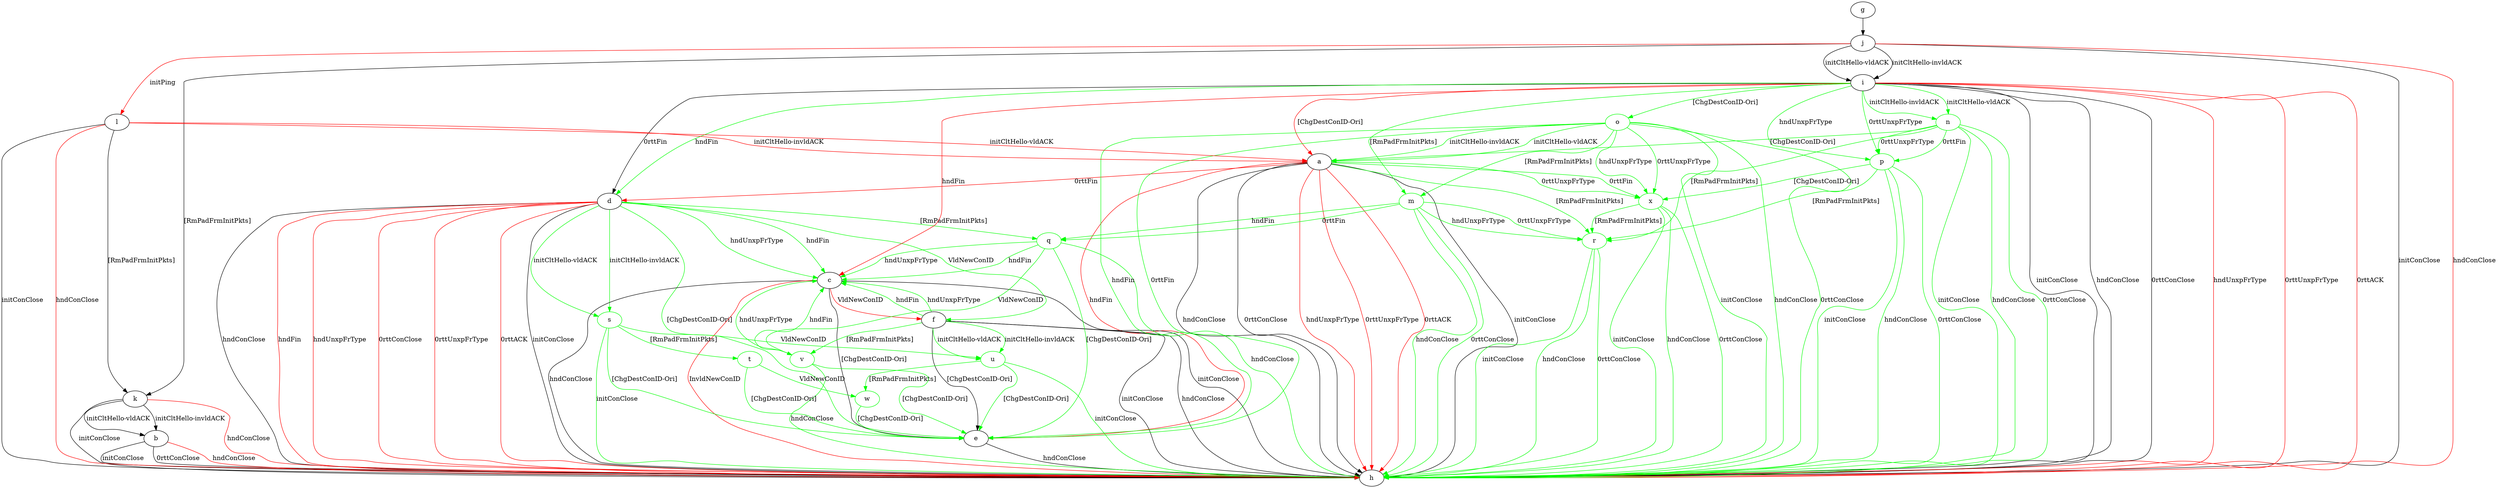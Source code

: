 digraph "" {
	a -> d	[key=0,
		color=red,
		label="0rttFin "];
	a -> e	[key=0,
		color=red,
		label="hndFin "];
	a -> h	[key=0,
		label="initConClose "];
	a -> h	[key=1,
		label="hndConClose "];
	a -> h	[key=2,
		label="0rttConClose "];
	a -> h	[key=3,
		color=red,
		label="hndUnxpFrType "];
	a -> h	[key=4,
		color=red,
		label="0rttUnxpFrType "];
	a -> h	[key=5,
		color=red,
		label="0rttACK "];
	r	[color=green];
	a -> r	[key=0,
		color=green,
		label="[RmPadFrmInitPkts] "];
	x	[color=green];
	a -> x	[key=0,
		color=green,
		label="0rttFin "];
	a -> x	[key=1,
		color=green,
		label="0rttUnxpFrType "];
	b -> h	[key=0,
		label="initConClose "];
	b -> h	[key=1,
		label="0rttConClose "];
	b -> h	[key=2,
		color=red,
		label="hndConClose "];
	c -> e	[key=0,
		label="[ChgDestConID-Ori] "];
	c -> f	[key=0,
		color=red,
		label="VldNewConID "];
	c -> h	[key=0,
		label="initConClose "];
	c -> h	[key=1,
		label="hndConClose "];
	c -> h	[key=2,
		color=red,
		label="InvldNewConID "];
	d -> c	[key=0,
		color=green,
		label="hndFin "];
	d -> c	[key=1,
		color=green,
		label="hndUnxpFrType "];
	d -> e	[key=0,
		color=green,
		label="[ChgDestConID-Ori] "];
	d -> f	[key=0,
		color=green,
		label="VldNewConID "];
	d -> h	[key=0,
		label="initConClose "];
	d -> h	[key=1,
		label="hndConClose "];
	d -> h	[key=2,
		color=red,
		label="hndFin "];
	d -> h	[key=3,
		color=red,
		label="hndUnxpFrType "];
	d -> h	[key=4,
		color=red,
		label="0rttConClose "];
	d -> h	[key=5,
		color=red,
		label="0rttUnxpFrType "];
	d -> h	[key=6,
		color=red,
		label="0rttACK "];
	q	[color=green];
	d -> q	[key=0,
		color=green,
		label="[RmPadFrmInitPkts] "];
	s	[color=green];
	d -> s	[key=0,
		color=green,
		label="initCltHello-vldACK "];
	d -> s	[key=1,
		color=green,
		label="initCltHello-invldACK "];
	e -> h	[key=0,
		label="hndConClose "];
	f -> c	[key=0,
		color=green,
		label="hndFin "];
	f -> c	[key=1,
		color=green,
		label="hndUnxpFrType "];
	f -> e	[key=0,
		label="[ChgDestConID-Ori] "];
	f -> h	[key=0,
		label="initConClose "];
	f -> h	[key=1,
		label="hndConClose "];
	u	[color=green];
	f -> u	[key=0,
		color=green,
		label="initCltHello-vldACK "];
	f -> u	[key=1,
		color=green,
		label="initCltHello-invldACK "];
	v	[color=green];
	f -> v	[key=0,
		color=green,
		label="[RmPadFrmInitPkts] "];
	g -> j	[key=0];
	i -> a	[key=0,
		color=red,
		label="[ChgDestConID-Ori] "];
	i -> c	[key=0,
		color=red,
		label="hndFin "];
	i -> d	[key=0,
		label="0rttFin "];
	i -> d	[key=1,
		color=green,
		label="hndFin "];
	i -> h	[key=0,
		label="initConClose "];
	i -> h	[key=1,
		label="hndConClose "];
	i -> h	[key=2,
		label="0rttConClose "];
	i -> h	[key=3,
		color=red,
		label="hndUnxpFrType "];
	i -> h	[key=4,
		color=red,
		label="0rttUnxpFrType "];
	i -> h	[key=5,
		color=red,
		label="0rttACK "];
	m	[color=green];
	i -> m	[key=0,
		color=green,
		label="[RmPadFrmInitPkts] "];
	n	[color=green];
	i -> n	[key=0,
		color=green,
		label="initCltHello-vldACK "];
	i -> n	[key=1,
		color=green,
		label="initCltHello-invldACK "];
	o	[color=green];
	i -> o	[key=0,
		color=green,
		label="[ChgDestConID-Ori] "];
	p	[color=green];
	i -> p	[key=0,
		color=green,
		label="hndUnxpFrType "];
	i -> p	[key=1,
		color=green,
		label="0rttUnxpFrType "];
	j -> h	[key=0,
		label="initConClose "];
	j -> h	[key=1,
		color=red,
		label="hndConClose "];
	j -> i	[key=0,
		label="initCltHello-vldACK "];
	j -> i	[key=1,
		label="initCltHello-invldACK "];
	j -> k	[key=0,
		label="[RmPadFrmInitPkts] "];
	j -> l	[key=0,
		color=red,
		label="initPing "];
	k -> b	[key=0,
		label="initCltHello-vldACK "];
	k -> b	[key=1,
		label="initCltHello-invldACK "];
	k -> h	[key=0,
		label="initConClose "];
	k -> h	[key=1,
		color=red,
		label="hndConClose "];
	l -> a	[key=0,
		color=red,
		label="initCltHello-vldACK "];
	l -> a	[key=1,
		color=red,
		label="initCltHello-invldACK "];
	l -> h	[key=0,
		label="initConClose "];
	l -> h	[key=1,
		color=red,
		label="hndConClose "];
	l -> k	[key=0,
		label="[RmPadFrmInitPkts] "];
	m -> h	[key=0,
		color=green,
		label="hndConClose "];
	m -> h	[key=1,
		color=green,
		label="0rttConClose "];
	m -> q	[key=0,
		color=green,
		label="hndFin "];
	m -> q	[key=1,
		color=green,
		label="0rttFin "];
	m -> r	[key=0,
		color=green,
		label="hndUnxpFrType "];
	m -> r	[key=1,
		color=green,
		label="0rttUnxpFrType "];
	n -> a	[key=0,
		color=green,
		label="[ChgDestConID-Ori] "];
	n -> h	[key=0,
		color=green,
		label="initConClose "];
	n -> h	[key=1,
		color=green,
		label="hndConClose "];
	n -> h	[key=2,
		color=green,
		label="0rttConClose "];
	n -> p	[key=0,
		color=green,
		label="0rttFin "];
	n -> p	[key=1,
		color=green,
		label="0rttUnxpFrType "];
	n -> r	[key=0,
		color=green,
		label="[RmPadFrmInitPkts] "];
	o -> a	[key=0,
		color=green,
		label="initCltHello-vldACK "];
	o -> a	[key=1,
		color=green,
		label="initCltHello-invldACK "];
	o -> e	[key=0,
		color=green,
		label="hndFin "];
	o -> e	[key=1,
		color=green,
		label="0rttFin "];
	o -> h	[key=0,
		color=green,
		label="initConClose "];
	o -> h	[key=1,
		color=green,
		label="hndConClose "];
	o -> h	[key=2,
		color=green,
		label="0rttConClose "];
	o -> m	[key=0,
		color=green,
		label="[RmPadFrmInitPkts] "];
	o -> x	[key=0,
		color=green,
		label="hndUnxpFrType "];
	o -> x	[key=1,
		color=green,
		label="0rttUnxpFrType "];
	p -> h	[key=0,
		color=green,
		label="initConClose "];
	p -> h	[key=1,
		color=green,
		label="hndConClose "];
	p -> h	[key=2,
		color=green,
		label="0rttConClose "];
	p -> r	[key=0,
		color=green,
		label="[RmPadFrmInitPkts] "];
	p -> x	[key=0,
		color=green,
		label="[ChgDestConID-Ori] "];
	q -> c	[key=0,
		color=green,
		label="hndFin "];
	q -> c	[key=1,
		color=green,
		label="hndUnxpFrType "];
	q -> e	[key=0,
		color=green,
		label="[ChgDestConID-Ori] "];
	q -> h	[key=0,
		color=green,
		label="hndConClose "];
	q -> v	[key=0,
		color=green,
		label="VldNewConID "];
	r -> h	[key=0,
		color=green,
		label="initConClose "];
	r -> h	[key=1,
		color=green,
		label="hndConClose "];
	r -> h	[key=2,
		color=green,
		label="0rttConClose "];
	s -> e	[key=0,
		color=green,
		label="[ChgDestConID-Ori] "];
	s -> h	[key=0,
		color=green,
		label="initConClose "];
	t	[color=green];
	s -> t	[key=0,
		color=green,
		label="[RmPadFrmInitPkts] "];
	s -> u	[key=0,
		color=green,
		label="VldNewConID "];
	t -> e	[key=0,
		color=green,
		label="[ChgDestConID-Ori] "];
	w	[color=green];
	t -> w	[key=0,
		color=green,
		label="VldNewConID "];
	u -> e	[key=0,
		color=green,
		label="[ChgDestConID-Ori] "];
	u -> h	[key=0,
		color=green,
		label="initConClose "];
	u -> w	[key=0,
		color=green,
		label="[RmPadFrmInitPkts] "];
	v -> c	[key=0,
		color=green,
		label="hndFin "];
	v -> c	[key=1,
		color=green,
		label="hndUnxpFrType "];
	v -> e	[key=0,
		color=green,
		label="[ChgDestConID-Ori] "];
	v -> h	[key=0,
		color=green,
		label="hndConClose "];
	w -> e	[key=0,
		color=green,
		label="[ChgDestConID-Ori] "];
	x -> h	[key=0,
		color=green,
		label="initConClose "];
	x -> h	[key=1,
		color=green,
		label="hndConClose "];
	x -> h	[key=2,
		color=green,
		label="0rttConClose "];
	x -> r	[key=0,
		color=green,
		label="[RmPadFrmInitPkts] "];
}
